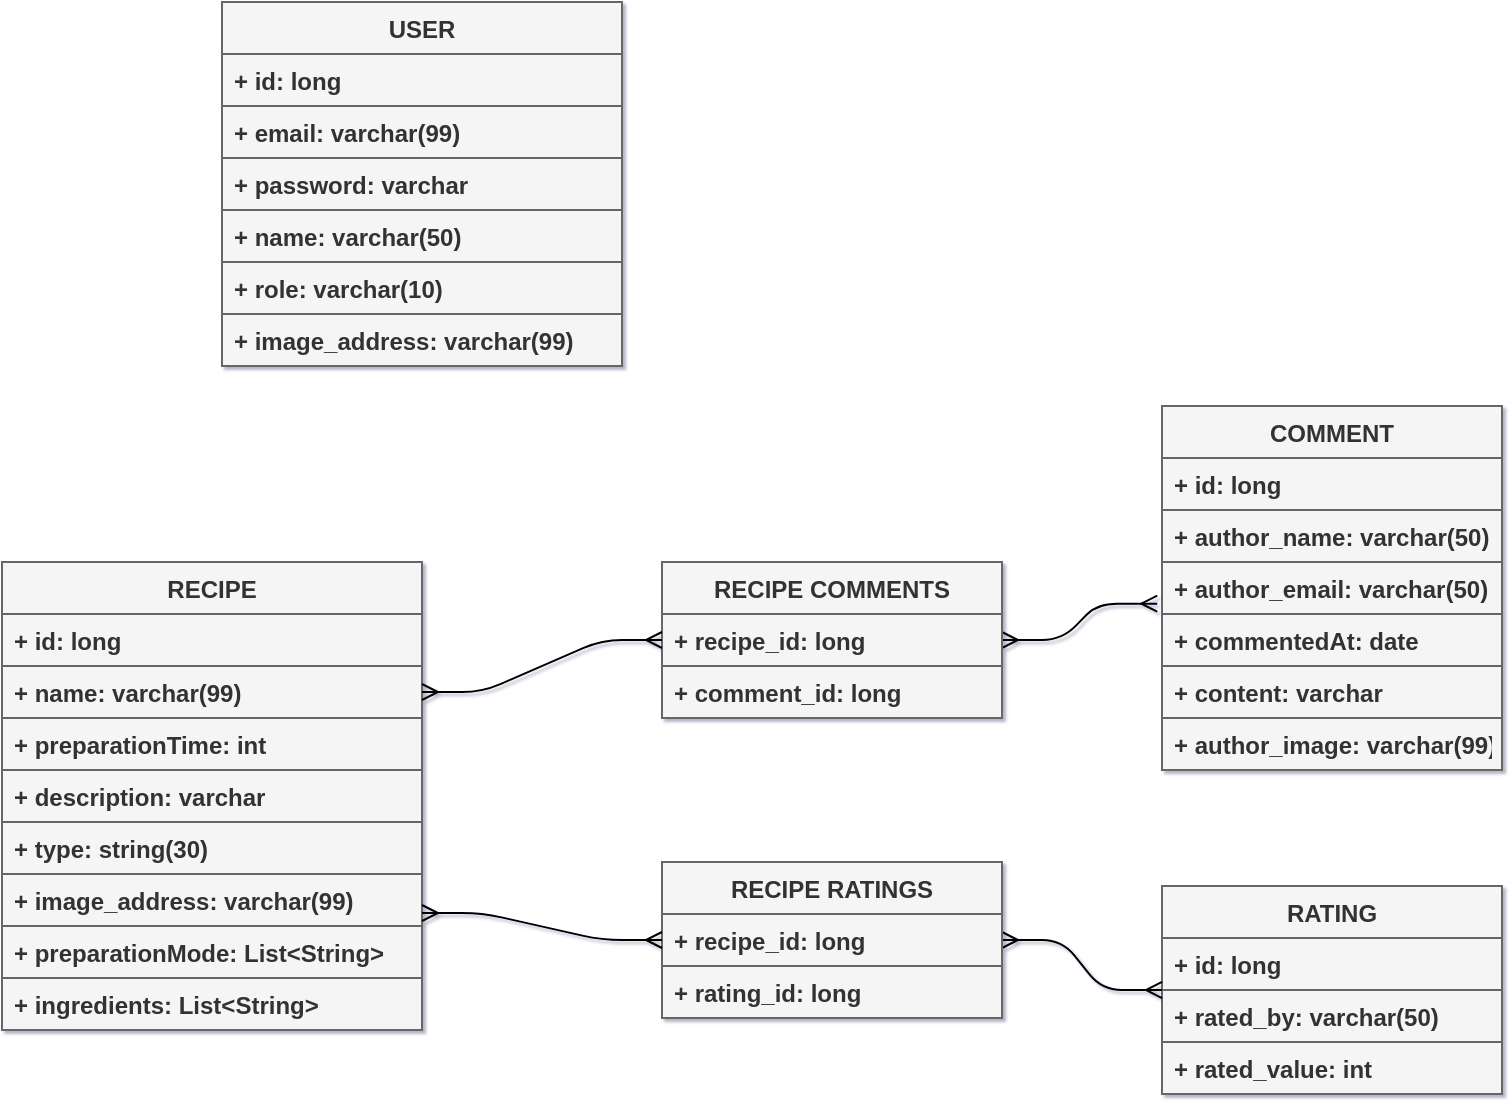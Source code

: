 <mxfile>
    <diagram id="d7WwPB1KdXD0YTUHlEpf" name="Page-1">
        <mxGraphModel dx="1705" dy="614" grid="1" gridSize="10" guides="1" tooltips="1" connect="1" arrows="1" fold="1" page="1" pageScale="1" pageWidth="827" pageHeight="1169" background="none" math="0" shadow="1">
            <root>
                <mxCell id="0"/>
                <mxCell id="1" parent="0"/>
                <mxCell id="5" value="USER" style="swimlane;fontStyle=1;childLayout=stackLayout;horizontal=1;startSize=26;fillColor=#f5f5f5;horizontalStack=0;resizeParent=1;resizeParentMax=0;resizeLast=0;collapsible=1;marginBottom=0;strokeColor=#666666;fontColor=#333333;verticalAlign=middle;" parent="1" vertex="1">
                    <mxGeometry y="40" width="200" height="182" as="geometry"/>
                </mxCell>
                <mxCell id="30" value="+ id: long" style="text;strokeColor=#666666;fillColor=#f5f5f5;align=left;verticalAlign=middle;spacingLeft=4;spacingRight=4;overflow=hidden;rotatable=0;points=[[0,0.5],[1,0.5]];portConstraint=eastwest;fontColor=#333333;fontStyle=1;" parent="5" vertex="1">
                    <mxGeometry y="26" width="200" height="26" as="geometry"/>
                </mxCell>
                <mxCell id="7" value="+ email: varchar(99)" style="text;strokeColor=#666666;fillColor=#f5f5f5;align=left;verticalAlign=middle;spacingLeft=4;spacingRight=4;overflow=hidden;rotatable=0;points=[[0,0.5],[1,0.5]];portConstraint=eastwest;fontColor=#333333;fontStyle=1;" parent="5" vertex="1">
                    <mxGeometry y="52" width="200" height="26" as="geometry"/>
                </mxCell>
                <mxCell id="17" value="+ password: varchar" style="text;strokeColor=#666666;fillColor=#f5f5f5;align=left;verticalAlign=middle;spacingLeft=4;spacingRight=4;overflow=hidden;rotatable=0;points=[[0,0.5],[1,0.5]];portConstraint=eastwest;fontColor=#333333;fontStyle=1;" parent="5" vertex="1">
                    <mxGeometry y="78" width="200" height="26" as="geometry"/>
                </mxCell>
                <mxCell id="18" value="+ name: varchar(50)" style="text;strokeColor=#666666;fillColor=#f5f5f5;align=left;verticalAlign=middle;spacingLeft=4;spacingRight=4;overflow=hidden;rotatable=0;points=[[0,0.5],[1,0.5]];portConstraint=eastwest;fontColor=#333333;fontStyle=1;" parent="5" vertex="1">
                    <mxGeometry y="104" width="200" height="26" as="geometry"/>
                </mxCell>
                <mxCell id="19" value="+ role: varchar(10)" style="text;strokeColor=#666666;fillColor=#f5f5f5;align=left;verticalAlign=middle;spacingLeft=4;spacingRight=4;overflow=hidden;rotatable=0;points=[[0,0.5],[1,0.5]];portConstraint=eastwest;fontColor=#333333;fontStyle=1;" parent="5" vertex="1">
                    <mxGeometry y="130" width="200" height="26" as="geometry"/>
                </mxCell>
                <mxCell id="37" value="+ image_address: varchar(99)" style="text;strokeColor=#666666;fillColor=#f5f5f5;align=left;verticalAlign=middle;spacingLeft=4;spacingRight=4;overflow=hidden;rotatable=0;points=[[0,0.5],[1,0.5]];portConstraint=eastwest;fontColor=#333333;fontStyle=1;" parent="5" vertex="1">
                    <mxGeometry y="156" width="200" height="26" as="geometry"/>
                </mxCell>
                <mxCell id="9" value="RECIPE" style="swimlane;fontStyle=1;childLayout=stackLayout;horizontal=1;startSize=26;fillColor=#f5f5f5;horizontalStack=0;resizeParent=1;resizeParentMax=0;resizeLast=0;collapsible=1;marginBottom=0;strokeColor=#666666;fontColor=#333333;verticalAlign=middle;" parent="1" vertex="1">
                    <mxGeometry x="-110" y="320" width="210" height="234" as="geometry"/>
                </mxCell>
                <mxCell id="6" value="+ id: long" style="text;strokeColor=#666666;fillColor=#f5f5f5;align=left;verticalAlign=middle;spacingLeft=4;spacingRight=4;overflow=hidden;rotatable=0;points=[[0,0.5],[1,0.5]];portConstraint=eastwest;fontColor=#333333;fontStyle=1;" parent="9" vertex="1">
                    <mxGeometry y="26" width="210" height="26" as="geometry"/>
                </mxCell>
                <mxCell id="10" value="+ name: varchar(99)" style="text;strokeColor=#666666;fillColor=#f5f5f5;align=left;verticalAlign=middle;spacingLeft=4;spacingRight=4;overflow=hidden;rotatable=0;points=[[0,0.5],[1,0.5]];portConstraint=eastwest;fontColor=#333333;fontStyle=1;" parent="9" vertex="1">
                    <mxGeometry y="52" width="210" height="26" as="geometry"/>
                </mxCell>
                <mxCell id="25" value="+ preparationTime: int" style="text;strokeColor=#666666;fillColor=#f5f5f5;align=left;verticalAlign=middle;spacingLeft=4;spacingRight=4;overflow=hidden;rotatable=0;points=[[0,0.5],[1,0.5]];portConstraint=eastwest;fontColor=#333333;fontStyle=1;" parent="9" vertex="1">
                    <mxGeometry y="78" width="210" height="26" as="geometry"/>
                </mxCell>
                <mxCell id="28" value="+ description: varchar" style="text;strokeColor=#666666;fillColor=#f5f5f5;align=left;verticalAlign=middle;spacingLeft=4;spacingRight=4;overflow=hidden;rotatable=0;points=[[0,0.5],[1,0.5]];portConstraint=eastwest;fontColor=#333333;fontStyle=1;" parent="9" vertex="1">
                    <mxGeometry y="104" width="210" height="26" as="geometry"/>
                </mxCell>
                <mxCell id="29" value="+ type: string(30)" style="text;strokeColor=#666666;fillColor=#f5f5f5;align=left;verticalAlign=middle;spacingLeft=4;spacingRight=4;overflow=hidden;rotatable=0;points=[[0,0.5],[1,0.5]];portConstraint=eastwest;fontColor=#333333;fontStyle=1;" parent="9" vertex="1">
                    <mxGeometry y="130" width="210" height="26" as="geometry"/>
                </mxCell>
                <mxCell id="20" value="+ image_address: varchar(99)" style="text;strokeColor=#666666;fillColor=#f5f5f5;align=left;verticalAlign=middle;spacingLeft=4;spacingRight=4;overflow=hidden;rotatable=0;points=[[0,0.5],[1,0.5]];portConstraint=eastwest;fontColor=#333333;fontStyle=1;" parent="9" vertex="1">
                    <mxGeometry y="156" width="210" height="26" as="geometry"/>
                </mxCell>
                <mxCell id="27" value="+ preparationMode: List&lt;String&gt;" style="text;strokeColor=#666666;fillColor=#f5f5f5;align=left;verticalAlign=middle;spacingLeft=4;spacingRight=4;overflow=hidden;rotatable=0;points=[[0,0.5],[1,0.5]];portConstraint=eastwest;fontColor=#333333;fontStyle=1;" parent="9" vertex="1">
                    <mxGeometry y="182" width="210" height="26" as="geometry"/>
                </mxCell>
                <mxCell id="41" value="+ ingredients: List&lt;String&gt;" style="text;strokeColor=#666666;fillColor=#f5f5f5;align=left;verticalAlign=middle;spacingLeft=4;spacingRight=4;overflow=hidden;rotatable=0;points=[[0,0.5],[1,0.5]];portConstraint=eastwest;fontColor=#333333;fontStyle=1;" parent="9" vertex="1">
                    <mxGeometry y="208" width="210" height="26" as="geometry"/>
                </mxCell>
                <mxCell id="13" value="COMMENT" style="swimlane;fontStyle=1;childLayout=stackLayout;horizontal=1;startSize=26;fillColor=#f5f5f5;horizontalStack=0;resizeParent=1;resizeParentMax=0;resizeLast=0;collapsible=1;marginBottom=0;strokeColor=#666666;fontColor=#333333;verticalAlign=middle;" parent="1" vertex="1">
                    <mxGeometry x="470" y="242" width="170" height="182" as="geometry"/>
                </mxCell>
                <mxCell id="31" value="+ id: long" style="text;strokeColor=#666666;fillColor=#f5f5f5;align=left;verticalAlign=middle;spacingLeft=4;spacingRight=4;overflow=hidden;rotatable=0;points=[[0,0.5],[1,0.5]];portConstraint=eastwest;fontColor=#333333;fontStyle=1;" parent="13" vertex="1">
                    <mxGeometry y="26" width="170" height="26" as="geometry"/>
                </mxCell>
                <mxCell id="14" value="+ author_name: varchar(50)" style="text;strokeColor=#666666;fillColor=#f5f5f5;align=left;verticalAlign=middle;spacingLeft=4;spacingRight=4;overflow=hidden;rotatable=0;points=[[0,0.5],[1,0.5]];portConstraint=eastwest;fontColor=#333333;fontStyle=1;" parent="13" vertex="1">
                    <mxGeometry y="52" width="170" height="26" as="geometry"/>
                </mxCell>
                <mxCell id="36" value="+ author_email: varchar(50)" style="text;strokeColor=#666666;fillColor=#f5f5f5;align=left;verticalAlign=middle;spacingLeft=4;spacingRight=4;overflow=hidden;rotatable=0;points=[[0,0.5],[1,0.5]];portConstraint=eastwest;fontColor=#333333;fontStyle=1;" parent="13" vertex="1">
                    <mxGeometry y="78" width="170" height="26" as="geometry"/>
                </mxCell>
                <mxCell id="35" value="+ commentedAt: date" style="text;strokeColor=#666666;fillColor=#f5f5f5;align=left;verticalAlign=middle;spacingLeft=4;spacingRight=4;overflow=hidden;rotatable=0;points=[[0,0.5],[1,0.5]];portConstraint=eastwest;fontColor=#333333;fontStyle=1;" parent="13" vertex="1">
                    <mxGeometry y="104" width="170" height="26" as="geometry"/>
                </mxCell>
                <mxCell id="15" value="+ content: varchar" style="text;strokeColor=#666666;fillColor=#f5f5f5;align=left;verticalAlign=middle;spacingLeft=4;spacingRight=4;overflow=hidden;rotatable=0;points=[[0,0.5],[1,0.5]];portConstraint=eastwest;fontColor=#333333;fontStyle=1;" parent="13" vertex="1">
                    <mxGeometry y="130" width="170" height="26" as="geometry"/>
                </mxCell>
                <mxCell id="16" value="+ author_image: varchar(99)" style="text;strokeColor=#666666;fillColor=#f5f5f5;align=left;verticalAlign=middle;spacingLeft=4;spacingRight=4;overflow=hidden;rotatable=0;points=[[0,0.5],[1,0.5]];portConstraint=eastwest;fontColor=#333333;fontStyle=1;" parent="13" vertex="1">
                    <mxGeometry y="156" width="170" height="26" as="geometry"/>
                </mxCell>
                <mxCell id="21" value="RATING" style="swimlane;fontStyle=1;childLayout=stackLayout;horizontal=1;startSize=26;fillColor=#f5f5f5;horizontalStack=0;resizeParent=1;resizeParentMax=0;resizeLast=0;collapsible=1;marginBottom=0;strokeColor=#666666;fontColor=#333333;verticalAlign=middle;" parent="1" vertex="1">
                    <mxGeometry x="470" y="482" width="170" height="104" as="geometry"/>
                </mxCell>
                <mxCell id="32" value="+ id: long" style="text;strokeColor=#666666;fillColor=#f5f5f5;align=left;verticalAlign=middle;spacingLeft=4;spacingRight=4;overflow=hidden;rotatable=0;points=[[0,0.5],[1,0.5]];portConstraint=eastwest;fontColor=#333333;fontStyle=1;" parent="21" vertex="1">
                    <mxGeometry y="26" width="170" height="26" as="geometry"/>
                </mxCell>
                <mxCell id="22" value="+ rated_by: varchar(50)" style="text;strokeColor=#666666;fillColor=#f5f5f5;align=left;verticalAlign=middle;spacingLeft=4;spacingRight=4;overflow=hidden;rotatable=0;points=[[0,0.5],[1,0.5]];portConstraint=eastwest;fontColor=#333333;fontStyle=1;" parent="21" vertex="1">
                    <mxGeometry y="52" width="170" height="26" as="geometry"/>
                </mxCell>
                <mxCell id="23" value="+ rated_value: int" style="text;strokeColor=#666666;fillColor=#f5f5f5;align=left;verticalAlign=middle;spacingLeft=4;spacingRight=4;overflow=hidden;rotatable=0;points=[[0,0.5],[1,0.5]];portConstraint=eastwest;fontColor=#333333;fontStyle=1;" parent="21" vertex="1">
                    <mxGeometry y="78" width="170" height="26" as="geometry"/>
                </mxCell>
                <mxCell id="38" value="" style="edgeStyle=entityRelationEdgeStyle;fontSize=12;html=1;endArrow=ERmany;startArrow=ERmany;fontColor=#000000;exitX=0;exitY=0.5;exitDx=0;exitDy=0;entryX=1;entryY=0.5;entryDx=0;entryDy=0;" parent="1" source="21" target="47" edge="1">
                    <mxGeometry width="100" height="100" relative="1" as="geometry">
                        <mxPoint x="410" y="692" as="sourcePoint"/>
                        <mxPoint x="320" y="530" as="targetPoint"/>
                    </mxGeometry>
                </mxCell>
                <mxCell id="40" value="" style="edgeStyle=entityRelationEdgeStyle;fontSize=12;html=1;endArrow=ERmany;startArrow=ERmany;fontColor=#000000;entryX=-0.014;entryY=0.802;entryDx=0;entryDy=0;entryPerimeter=0;exitX=1;exitY=0.5;exitDx=0;exitDy=0;" parent="1" target="36" edge="1" source="42">
                    <mxGeometry width="100" height="100" relative="1" as="geometry">
                        <mxPoint x="340" y="442" as="sourcePoint"/>
                        <mxPoint x="460" y="312" as="targetPoint"/>
                    </mxGeometry>
                </mxCell>
                <mxCell id="42" value="RECIPE COMMENTS" style="swimlane;fontStyle=1;childLayout=stackLayout;horizontal=1;startSize=26;fillColor=#f5f5f5;horizontalStack=0;resizeParent=1;resizeParentMax=0;resizeLast=0;collapsible=1;marginBottom=0;strokeColor=#666666;fontColor=#333333;verticalAlign=middle;" vertex="1" parent="1">
                    <mxGeometry x="220" y="320" width="170" height="78" as="geometry"/>
                </mxCell>
                <mxCell id="43" value="+ recipe_id: long" style="text;strokeColor=#666666;fillColor=#f5f5f5;align=left;verticalAlign=middle;spacingLeft=4;spacingRight=4;overflow=hidden;rotatable=0;points=[[0,0.5],[1,0.5]];portConstraint=eastwest;fontColor=#333333;fontStyle=1;" vertex="1" parent="42">
                    <mxGeometry y="26" width="170" height="26" as="geometry"/>
                </mxCell>
                <mxCell id="44" value="+ comment_id: long" style="text;strokeColor=#666666;fillColor=#f5f5f5;align=left;verticalAlign=middle;spacingLeft=4;spacingRight=4;overflow=hidden;rotatable=0;points=[[0,0.5],[1,0.5]];portConstraint=eastwest;fontColor=#333333;fontStyle=1;" vertex="1" parent="42">
                    <mxGeometry y="52" width="170" height="26" as="geometry"/>
                </mxCell>
                <mxCell id="46" value="RECIPE RATINGS" style="swimlane;fontStyle=1;childLayout=stackLayout;horizontal=1;startSize=26;fillColor=#f5f5f5;horizontalStack=0;resizeParent=1;resizeParentMax=0;resizeLast=0;collapsible=1;marginBottom=0;strokeColor=#666666;fontColor=#333333;verticalAlign=middle;" vertex="1" parent="1">
                    <mxGeometry x="220" y="470" width="170" height="78" as="geometry"/>
                </mxCell>
                <mxCell id="47" value="+ recipe_id: long" style="text;strokeColor=#666666;fillColor=#f5f5f5;align=left;verticalAlign=middle;spacingLeft=4;spacingRight=4;overflow=hidden;rotatable=0;points=[[0,0.5],[1,0.5]];portConstraint=eastwest;fontColor=#333333;fontStyle=1;" vertex="1" parent="46">
                    <mxGeometry y="26" width="170" height="26" as="geometry"/>
                </mxCell>
                <mxCell id="48" value="+ rating_id: long" style="text;strokeColor=#666666;fillColor=#f5f5f5;align=left;verticalAlign=middle;spacingLeft=4;spacingRight=4;overflow=hidden;rotatable=0;points=[[0,0.5],[1,0.5]];portConstraint=eastwest;fontColor=#333333;fontStyle=1;" vertex="1" parent="46">
                    <mxGeometry y="52" width="170" height="26" as="geometry"/>
                </mxCell>
                <mxCell id="52" value="" style="edgeStyle=entityRelationEdgeStyle;fontSize=12;html=1;endArrow=ERmany;startArrow=ERmany;fontColor=#000000;exitX=0;exitY=0.5;exitDx=0;exitDy=0;entryX=1;entryY=0.75;entryDx=0;entryDy=0;" edge="1" parent="1" source="47" target="9">
                    <mxGeometry width="100" height="100" relative="1" as="geometry">
                        <mxPoint x="220" y="440" as="sourcePoint"/>
                        <mxPoint x="120" y="440" as="targetPoint"/>
                    </mxGeometry>
                </mxCell>
                <mxCell id="53" value="" style="edgeStyle=entityRelationEdgeStyle;fontSize=12;html=1;endArrow=ERmany;startArrow=ERmany;fontColor=#000000;entryX=0;entryY=0.5;entryDx=0;entryDy=0;exitX=1;exitY=0.5;exitDx=0;exitDy=0;" edge="1" parent="1" source="10" target="43">
                    <mxGeometry width="100" height="100" relative="1" as="geometry">
                        <mxPoint x="110" y="346" as="sourcePoint"/>
                        <mxPoint x="187.62" y="301.852" as="targetPoint"/>
                    </mxGeometry>
                </mxCell>
            </root>
        </mxGraphModel>
    </diagram>
</mxfile>